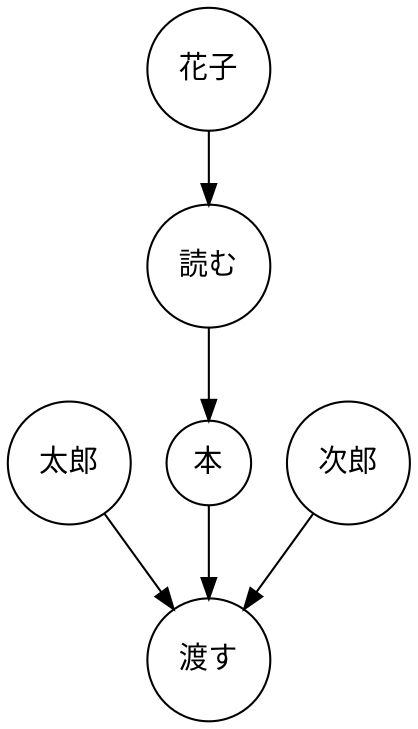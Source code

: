 digraph {
	node [shape=circle]
	"太郎" [label="太郎"]
	"花子" [label="花子"]
	"読む" [label="読む"]
	"本" [label="本"]
	"次郎" [label="次郎"]
	"渡す" [label="渡す"]
	"太郎" -> "渡す"
	"花子" -> "読む"
	"読む" -> "本"
	"本" -> "渡す"
	"次郎" -> "渡す"
}
